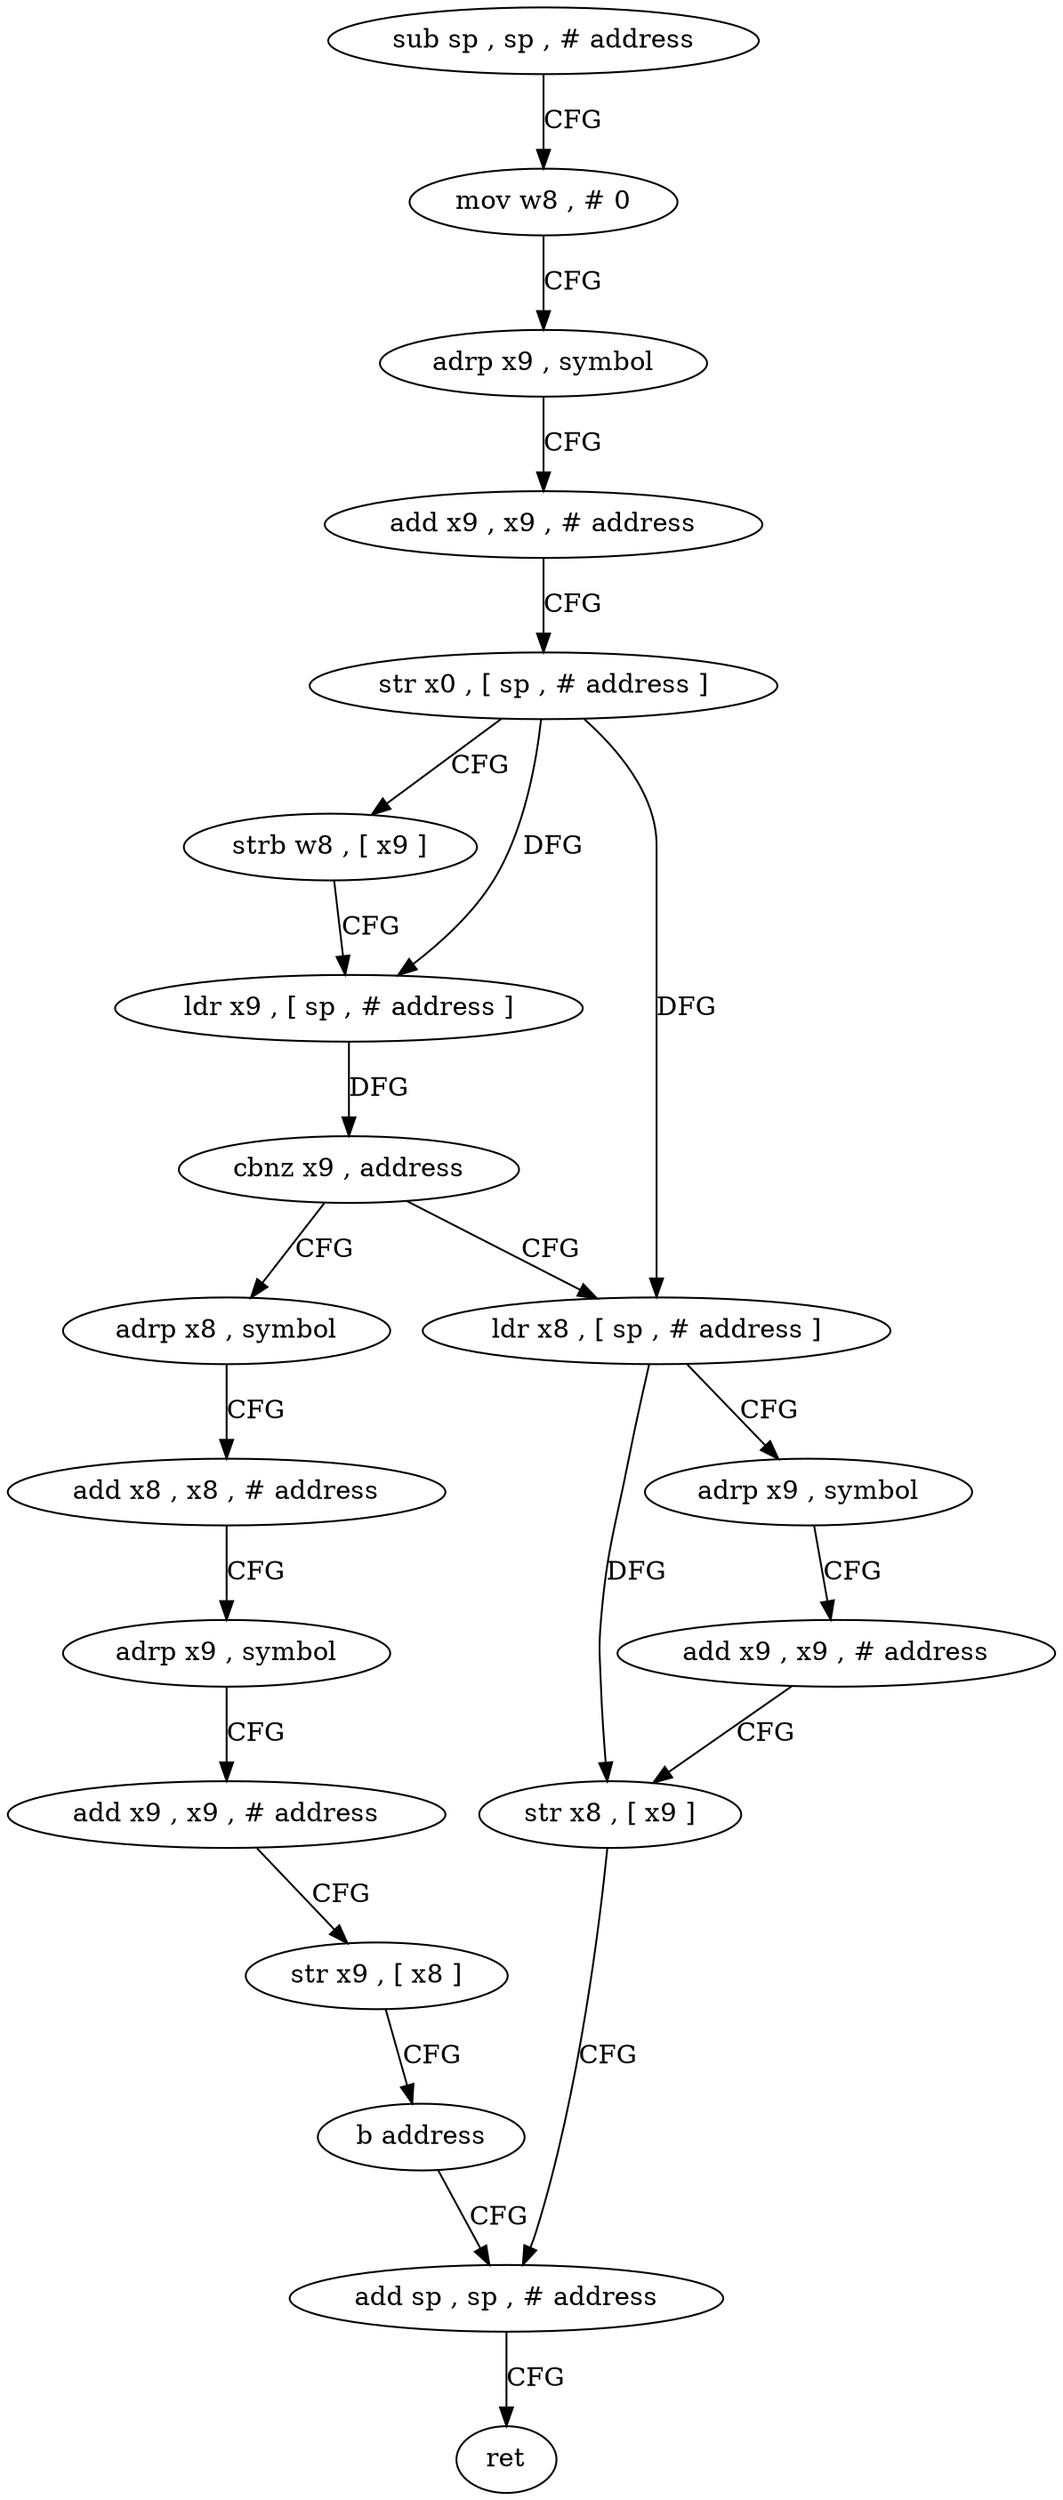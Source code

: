 digraph "func" {
"4204796" [label = "sub sp , sp , # address" ]
"4204800" [label = "mov w8 , # 0" ]
"4204804" [label = "adrp x9 , symbol" ]
"4204808" [label = "add x9 , x9 , # address" ]
"4204812" [label = "str x0 , [ sp , # address ]" ]
"4204816" [label = "strb w8 , [ x9 ]" ]
"4204820" [label = "ldr x9 , [ sp , # address ]" ]
"4204824" [label = "cbnz x9 , address" ]
"4204852" [label = "ldr x8 , [ sp , # address ]" ]
"4204828" [label = "adrp x8 , symbol" ]
"4204856" [label = "adrp x9 , symbol" ]
"4204860" [label = "add x9 , x9 , # address" ]
"4204864" [label = "str x8 , [ x9 ]" ]
"4204868" [label = "add sp , sp , # address" ]
"4204832" [label = "add x8 , x8 , # address" ]
"4204836" [label = "adrp x9 , symbol" ]
"4204840" [label = "add x9 , x9 , # address" ]
"4204844" [label = "str x9 , [ x8 ]" ]
"4204848" [label = "b address" ]
"4204872" [label = "ret" ]
"4204796" -> "4204800" [ label = "CFG" ]
"4204800" -> "4204804" [ label = "CFG" ]
"4204804" -> "4204808" [ label = "CFG" ]
"4204808" -> "4204812" [ label = "CFG" ]
"4204812" -> "4204816" [ label = "CFG" ]
"4204812" -> "4204820" [ label = "DFG" ]
"4204812" -> "4204852" [ label = "DFG" ]
"4204816" -> "4204820" [ label = "CFG" ]
"4204820" -> "4204824" [ label = "DFG" ]
"4204824" -> "4204852" [ label = "CFG" ]
"4204824" -> "4204828" [ label = "CFG" ]
"4204852" -> "4204856" [ label = "CFG" ]
"4204852" -> "4204864" [ label = "DFG" ]
"4204828" -> "4204832" [ label = "CFG" ]
"4204856" -> "4204860" [ label = "CFG" ]
"4204860" -> "4204864" [ label = "CFG" ]
"4204864" -> "4204868" [ label = "CFG" ]
"4204868" -> "4204872" [ label = "CFG" ]
"4204832" -> "4204836" [ label = "CFG" ]
"4204836" -> "4204840" [ label = "CFG" ]
"4204840" -> "4204844" [ label = "CFG" ]
"4204844" -> "4204848" [ label = "CFG" ]
"4204848" -> "4204868" [ label = "CFG" ]
}
